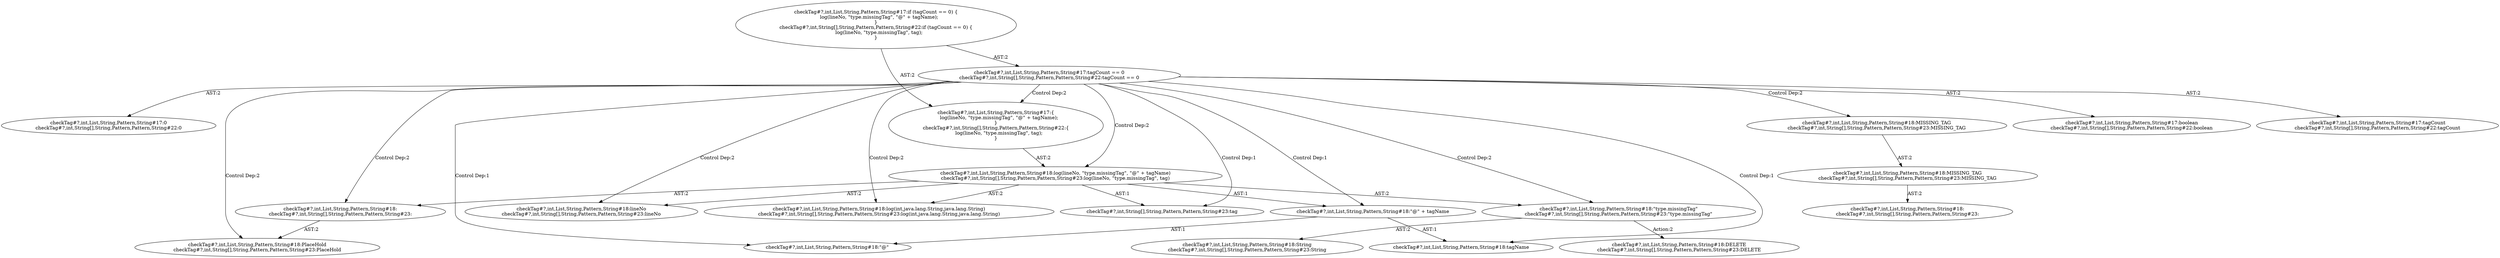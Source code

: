 digraph "Pattern" {
0 [label="checkTag#?,int,List,String,Pattern,String#18:DELETE
checkTag#?,int,String[],String,Pattern,Pattern,String#23:DELETE" shape=ellipse]
1 [label="checkTag#?,int,List,String,Pattern,String#18:\"type.missingTag\"
checkTag#?,int,String[],String,Pattern,Pattern,String#23:\"type.missingTag\"" shape=ellipse]
2 [label="checkTag#?,int,List,String,Pattern,String#17:tagCount == 0
checkTag#?,int,String[],String,Pattern,Pattern,String#22:tagCount == 0" shape=ellipse]
3 [label="checkTag#?,int,List,String,Pattern,String#17:if (tagCount == 0) \{
    log(lineNo, \"type.missingTag\", \"@\" + tagName);
\}
checkTag#?,int,String[],String,Pattern,Pattern,String#22:if (tagCount == 0) \{
    log(lineNo, \"type.missingTag\", tag);
\}" shape=ellipse]
4 [label="checkTag#?,int,List,String,Pattern,String#17:boolean
checkTag#?,int,String[],String,Pattern,Pattern,String#22:boolean" shape=ellipse]
5 [label="checkTag#?,int,List,String,Pattern,String#17:tagCount
checkTag#?,int,String[],String,Pattern,Pattern,String#22:tagCount" shape=ellipse]
6 [label="checkTag#?,int,List,String,Pattern,String#17:0
checkTag#?,int,String[],String,Pattern,Pattern,String#22:0" shape=ellipse]
7 [label="checkTag#?,int,List,String,Pattern,String#17:\{
    log(lineNo, \"type.missingTag\", \"@\" + tagName);
\}
checkTag#?,int,String[],String,Pattern,Pattern,String#22:\{
    log(lineNo, \"type.missingTag\", tag);
\}" shape=ellipse]
8 [label="checkTag#?,int,List,String,Pattern,String#18:log(lineNo, \"type.missingTag\", \"@\" + tagName)
checkTag#?,int,String[],String,Pattern,Pattern,String#23:log(lineNo, \"type.missingTag\", tag)" shape=ellipse]
9 [label="checkTag#?,int,List,String,Pattern,String#18:log(int,java.lang.String,java.lang.String)
checkTag#?,int,String[],String,Pattern,Pattern,String#23:log(int,java.lang.String,java.lang.String)" shape=ellipse]
10 [label="checkTag#?,int,List,String,Pattern,String#18:
checkTag#?,int,String[],String,Pattern,Pattern,String#23:" shape=ellipse]
11 [label="checkTag#?,int,List,String,Pattern,String#18:PlaceHold
checkTag#?,int,String[],String,Pattern,Pattern,String#23:PlaceHold" shape=ellipse]
12 [label="checkTag#?,int,List,String,Pattern,String#18:lineNo
checkTag#?,int,String[],String,Pattern,Pattern,String#23:lineNo" shape=ellipse]
13 [label="checkTag#?,int,List,String,Pattern,String#18:\"@\" + tagName" shape=ellipse]
14 [label="checkTag#?,int,List,String,Pattern,String#18:\"@\"" shape=ellipse]
15 [label="checkTag#?,int,List,String,Pattern,String#18:tagName" shape=ellipse]
16 [label="checkTag#?,int,List,String,Pattern,String#18:MISSING_TAG
checkTag#?,int,String[],String,Pattern,Pattern,String#23:MISSING_TAG" shape=ellipse]
17 [label="checkTag#?,int,List,String,Pattern,String#18:MISSING_TAG
checkTag#?,int,String[],String,Pattern,Pattern,String#23:MISSING_TAG" shape=ellipse]
18 [label="checkTag#?,int,List,String,Pattern,String#18:
checkTag#?,int,String[],String,Pattern,Pattern,String#23:" shape=ellipse]
19 [label="checkTag#?,int,List,String,Pattern,String#18:String
checkTag#?,int,String[],String,Pattern,Pattern,String#23:String" shape=ellipse]
20 [label="checkTag#?,int,String[],String,Pattern,Pattern,String#23:tag" shape=ellipse]
1 -> 0 [label="Action:2"];
1 -> 19 [label="AST:2"];
2 -> 1 [label="Control Dep:2"];
2 -> 4 [label="AST:2"];
2 -> 5 [label="AST:2"];
2 -> 6 [label="AST:2"];
2 -> 7 [label="Control Dep:2"];
2 -> 8 [label="Control Dep:2"];
2 -> 9 [label="Control Dep:2"];
2 -> 10 [label="Control Dep:2"];
2 -> 11 [label="Control Dep:2"];
2 -> 12 [label="Control Dep:2"];
2 -> 13 [label="Control Dep:1"];
2 -> 14 [label="Control Dep:1"];
2 -> 15 [label="Control Dep:1"];
2 -> 16 [label="Control Dep:2"];
2 -> 20 [label="Control Dep:1"];
3 -> 2 [label="AST:2"];
3 -> 7 [label="AST:2"];
7 -> 8 [label="AST:2"];
8 -> 1 [label="AST:2"];
8 -> 10 [label="AST:2"];
8 -> 9 [label="AST:2"];
8 -> 12 [label="AST:2"];
8 -> 13 [label="AST:1"];
8 -> 20 [label="AST:1"];
10 -> 11 [label="AST:2"];
13 -> 14 [label="AST:1"];
13 -> 15 [label="AST:1"];
16 -> 17 [label="AST:2"];
17 -> 18 [label="AST:2"];
}
